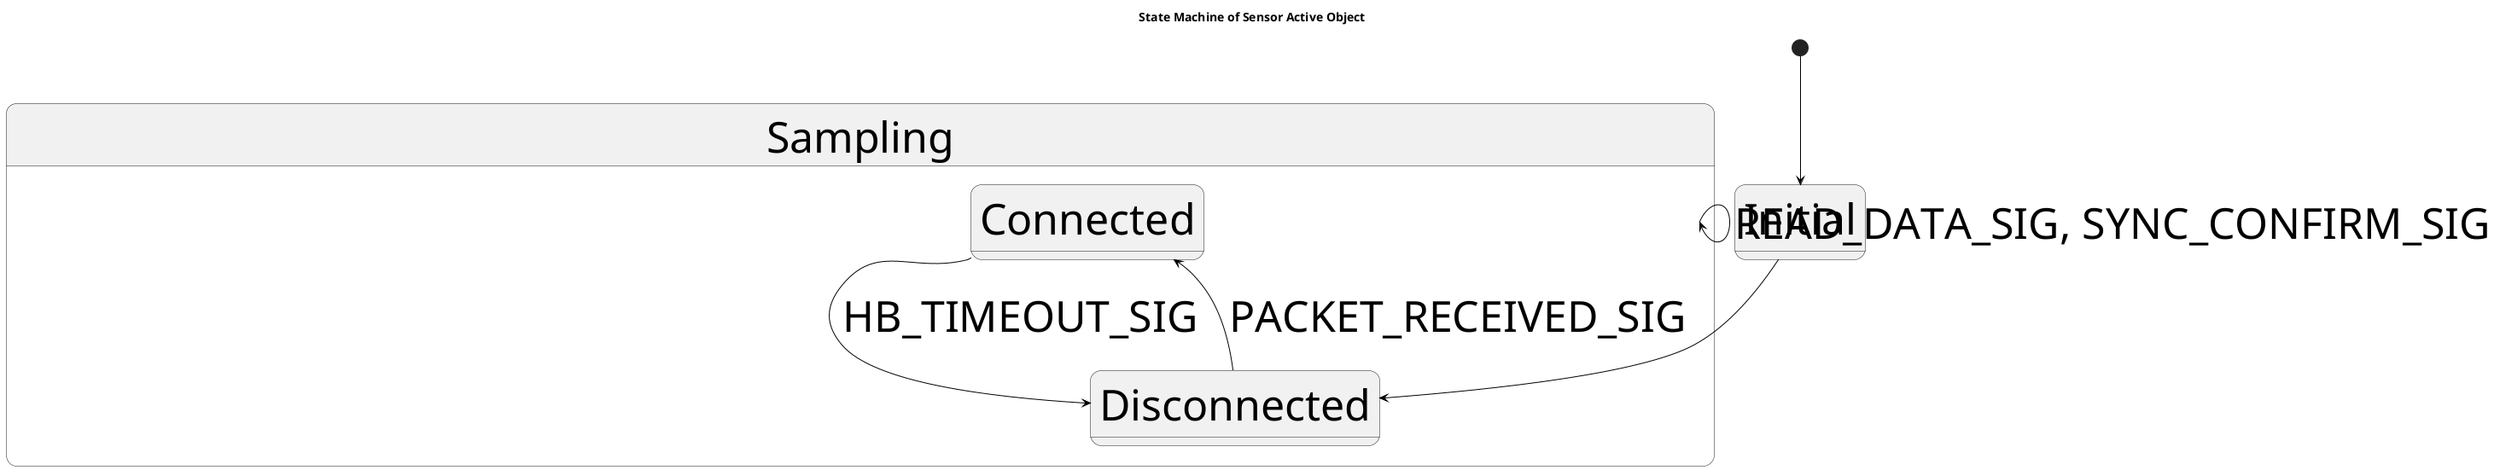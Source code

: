 @startuml
' horizontal distance in px
'skinparam nodesep 50 

' vertical distance in px
'skinparam ranksep 80
'skinparam linetype ortho

skinparam FontSize 20

skinparam State {
  AttributeFontSize  20
  FontSize 50
}

<style>
  arrow {
    FontSize 50
    LineColor Black
  }
</style>


title State Machine of Sensor Active Object



state Initial {
}

state Sampling {
    state Connected {
    }
    
    state Disconnected {
    }
}

[*] -down-> Initial
Initial -d-> Disconnected
Connected --> Disconnected : HB_TIMEOUT_SIG
Disconnected --> Connected : PACKET_RECEIVED_SIG
Sampling --> Sampling: READ_DATA_SIG, SYNC_CONFIRM_SIG


@enduml